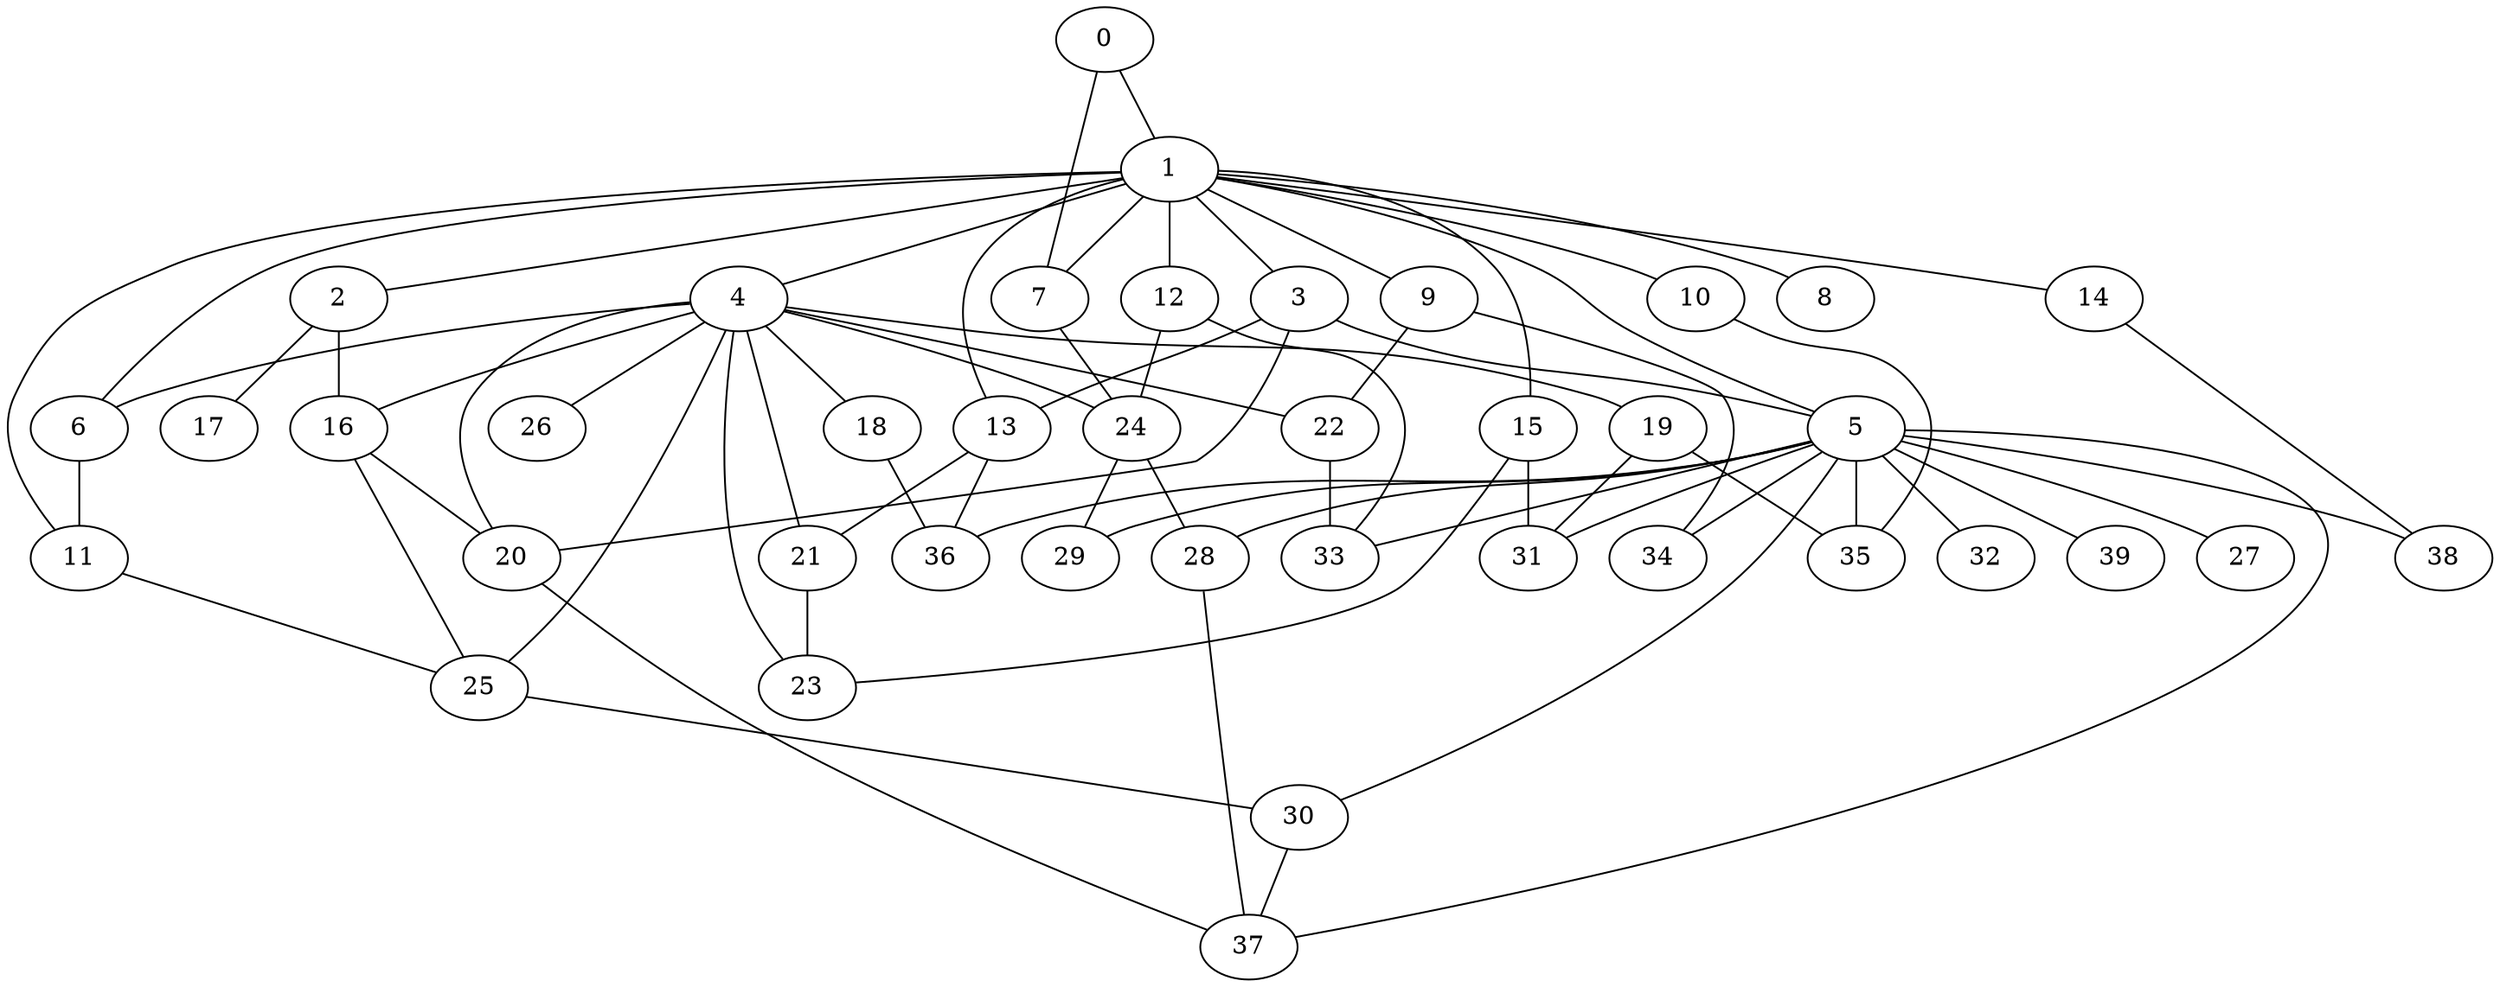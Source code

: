 
graph graphname {
    0 -- 1
0 -- 7
1 -- 2
1 -- 3
1 -- 4
1 -- 5
1 -- 6
1 -- 7
1 -- 8
1 -- 9
1 -- 10
1 -- 11
1 -- 12
1 -- 13
1 -- 14
1 -- 15
2 -- 16
2 -- 17
3 -- 20
3 -- 13
3 -- 5
4 -- 18
4 -- 19
4 -- 20
4 -- 21
4 -- 22
4 -- 23
4 -- 24
4 -- 25
4 -- 26
4 -- 16
4 -- 6
5 -- 32
5 -- 34
5 -- 35
5 -- 36
5 -- 37
5 -- 38
5 -- 33
5 -- 39
5 -- 27
5 -- 28
5 -- 29
5 -- 30
5 -- 31
6 -- 11
7 -- 24
9 -- 34
9 -- 22
10 -- 35
11 -- 25
12 -- 24
12 -- 33
13 -- 21
13 -- 36
14 -- 38
15 -- 31
15 -- 23
16 -- 25
16 -- 20
18 -- 36
19 -- 35
19 -- 31
20 -- 37
21 -- 23
22 -- 33
24 -- 28
24 -- 29
25 -- 30
28 -- 37
30 -- 37

}
